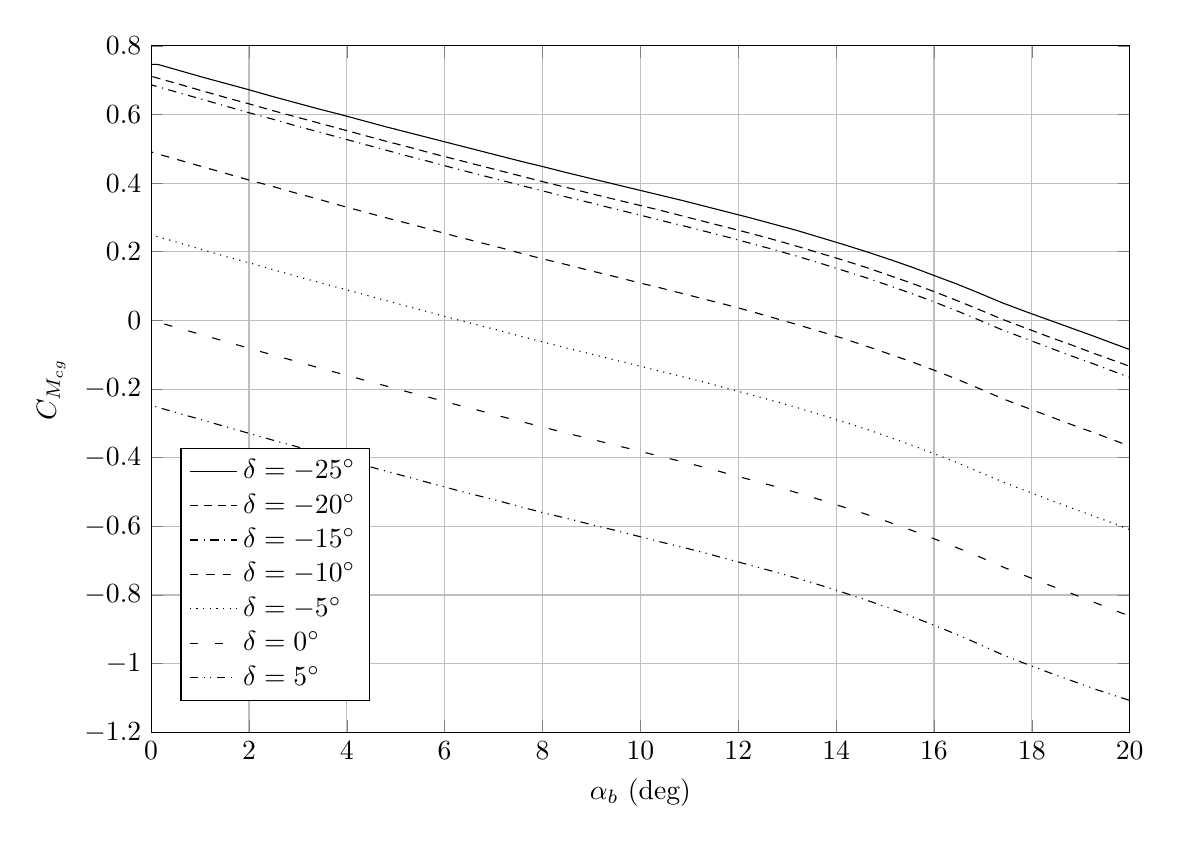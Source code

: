 %Comparison of CD estimation
\begin{tikzpicture}

\begin{axis}[
width=14.01cm,
height=10.3cm,
scaled ticks=false, tick label style={/pgf/number format/fixed},
xmin=0,
xmax=20,
xlabel={$\alpha_{b}$ (deg)},
xmajorgrids,
ymin=-1.2,
ymax=0.8,
ylabel={$C_{M_{cg}}$},
ymajorgrids,
legend style={at={(0.03,0.23)},anchor=west,draw=black,fill=white,legend cell align=left},
legend entries = {$\delta = -25^{\circ}$\\$\delta = -20^{\circ}$\\$\delta = -15^{\circ}$\\$\delta = -10^{\circ}$\\$\delta = -5^{\circ}$\\$\delta = 0^{\circ}$\\$\delta = 5^{\circ}$\\}
]

\addplot [
color=black,
solid
]
table[row sep=crcr]{
-5.0	0.652\\
-4.533	0.661\\
-4.067	0.67\\
-3.6	0.679\\
-3.133	0.688\\
-2.667	0.697\\
-2.2	0.707\\
-1.733	0.716\\
-1.267	0.726\\
-0.8	0.735\\
-0.333	0.745\\
0.133	0.746\\
0.6	0.727\\
1.067	0.708\\
1.533	0.69\\
2.0	0.672\\
2.467	0.653\\
2.933	0.635\\
3.4	0.617\\
3.867	0.6\\
4.333	0.582\\
4.8	0.564\\
5.267	0.547\\
5.733	0.53\\
6.2	0.513\\
6.667	0.496\\
7.133	0.479\\
7.6	0.462\\
8.067	0.446\\
8.533	0.429\\
9.0	0.413\\
9.467	0.397\\
9.933	0.381\\
10.4	0.365\\
10.867	0.349\\
11.333	0.332\\
11.8	0.315\\
12.267	0.298\\
12.733	0.28\\
13.2	0.262\\
13.667	0.242\\
14.133	0.222\\
14.6	0.201\\
15.067	0.179\\
15.533	0.156\\
16.0	0.131\\
16.467	0.106\\
16.933	0.079\\
17.4	0.051\\
17.867	0.026\\
18.333	0.002\\
18.8	-0.022\\
19.267	-0.046\\
19.733	-0.071\\
20.2	-0.095\\
20.667	-0.118\\
21.133	-0.142\\
21.6	-0.165\\
22.067	-0.188\\
22.533	-0.21\\
23.0	0.0\\
};

\addplot [
color=black,
densely dashed
]
table[row sep=crcr]{
-5.0	0.655\\
-4.533	0.664\\
-4.067	0.673\\
-3.6	0.682\\
-3.133	0.691\\
-2.667	0.7\\
-2.2	0.709\\
-1.733	0.719\\
-1.267	0.728\\
-0.8	0.738\\
-0.333	0.725\\
0.133	0.706\\
0.6	0.687\\
1.067	0.668\\
1.533	0.649\\
2.0	0.631\\
2.467	0.612\\
2.933	0.594\\
3.4	0.576\\
3.867	0.558\\
4.333	0.54\\
4.8	0.522\\
5.267	0.505\\
5.733	0.487\\
6.2	0.47\\
6.667	0.453\\
7.133	0.436\\
7.6	0.419\\
8.067	0.402\\
8.533	0.386\\
9.0	0.369\\
9.467	0.353\\
9.933	0.337\\
10.4	0.321\\
10.867	0.304\\
11.333	0.287\\
11.8	0.27\\
12.267	0.253\\
12.733	0.235\\
13.2	0.216\\
13.667	0.196\\
14.133	0.176\\
14.6	0.155\\
15.067	0.132\\
15.533	0.109\\
16.0	0.084\\
16.467	0.058\\
16.933	0.031\\
17.4	0.003\\
17.867	-0.022\\
18.333	-0.047\\
18.8	-0.071\\
19.267	-0.096\\
19.733	-0.12\\
20.2	-0.144\\
20.667	-0.168\\
21.133	-0.192\\
21.6	-0.215\\
22.067	-0.239\\
22.533	-0.261\\
23.0	0.0\\
};

\addplot [
color=black,
dashdotted
]
table[row sep=crcr]{
-5.0	0.656\\
-4.533	0.665\\
-4.067	0.674\\
-3.6	0.683\\
-3.133	0.692\\
-2.667	0.701\\
-2.2	0.711\\
-1.733	0.72\\
-1.267	0.73\\
-0.8	0.72\\
-0.333	0.7\\
0.133	0.681\\
0.6	0.662\\
1.067	0.643\\
1.533	0.624\\
2.0	0.605\\
2.467	0.587\\
2.933	0.568\\
3.4	0.55\\
3.867	0.532\\
4.333	0.514\\
4.8	0.496\\
5.267	0.478\\
5.733	0.461\\
6.2	0.443\\
6.667	0.426\\
7.133	0.409\\
7.6	0.392\\
8.067	0.375\\
8.533	0.358\\
9.0	0.342\\
9.467	0.325\\
9.933	0.309\\
10.4	0.292\\
10.867	0.276\\
11.333	0.259\\
11.8	0.242\\
12.267	0.224\\
12.733	0.206\\
13.2	0.187\\
13.667	0.167\\
14.133	0.146\\
14.6	0.125\\
15.067	0.102\\
15.533	0.079\\
16.0	0.054\\
16.467	0.028\\
16.933	5.014E-4\\
17.4	-0.028\\
17.867	-0.053\\
18.333	-0.078\\
18.8	-0.103\\
19.267	-0.127\\
19.733	-0.152\\
20.2	-0.176\\
20.667	-0.201\\
21.133	-0.225\\
21.6	-0.248\\
22.067	-0.271\\
22.533	-0.294\\
23.0	0.0\\
};

\addplot [
color=black,
dashed
]
table[row sep=crcr]{
-5.0	0.656\\
-4.533	0.665\\
-4.067	0.674\\
-3.6	0.66\\
-3.133	0.632\\
-2.667	0.604\\
-2.2	0.583\\
-1.733	0.563\\
-1.267	0.544\\
-0.8	0.524\\
-0.333	0.505\\
0.133	0.485\\
0.6	0.466\\
1.067	0.447\\
1.533	0.428\\
2.0	0.409\\
2.467	0.391\\
2.933	0.372\\
3.4	0.354\\
3.867	0.335\\
4.333	0.317\\
4.8	0.299\\
5.267	0.282\\
5.733	0.264\\
6.2	0.246\\
6.667	0.229\\
7.133	0.212\\
7.6	0.194\\
8.067	0.177\\
8.533	0.161\\
9.0	0.144\\
9.467	0.128\\
9.933	0.111\\
10.4	0.095\\
10.867	0.078\\
11.333	0.061\\
11.8	0.044\\
12.267	0.026\\
12.733	0.007\\
13.2	-0.012\\
13.667	-0.032\\
14.133	-0.052\\
14.6	-0.074\\
15.067	-0.097\\
15.533	-0.12\\
16.0	-0.145\\
16.467	-0.171\\
16.933	-0.199\\
17.4	-0.228\\
17.867	-0.253\\
18.333	-0.278\\
18.8	-0.303\\
19.267	-0.327\\
19.733	-0.352\\
20.2	-0.377\\
20.667	-0.401\\
21.133	-0.425\\
21.6	-0.449\\
22.067	-0.472\\
22.533	-0.495\\
23.0	0.0\\
};

\addplot [
color=black,
dotted
]
table[row sep=crcr]{
-5.0	0.504\\
-4.533	0.476\\
-4.067	0.447\\
-3.6	0.419\\
-3.133	0.391\\
-2.667	0.363\\
-2.2	0.342\\
-1.733	0.322\\
-1.267	0.302\\
-0.8	0.283\\
-0.333	0.263\\
0.133	0.244\\
0.6	0.225\\
1.067	0.205\\
1.533	0.186\\
2.0	0.168\\
2.467	0.149\\
2.933	0.13\\
3.4	0.112\\
3.867	0.094\\
4.333	0.076\\
4.8	0.058\\
5.267	0.04\\
5.733	0.022\\
6.2	0.004\\
6.667	-0.013\\
7.133	-0.03\\
7.6	-0.048\\
8.067	-0.065\\
8.533	-0.082\\
9.0	-0.098\\
9.467	-0.115\\
9.933	-0.131\\
10.4	-0.148\\
10.867	-0.164\\
11.333	-0.181\\
11.8	-0.199\\
12.267	-0.217\\
12.733	-0.235\\
13.2	-0.254\\
13.667	-0.274\\
14.133	-0.295\\
14.6	-0.316\\
15.067	-0.339\\
15.533	-0.363\\
16.0	-0.388\\
16.467	-0.414\\
16.933	-0.442\\
17.4	-0.47\\
17.867	-0.496\\
18.333	-0.521\\
18.8	-0.546\\
19.267	-0.57\\
19.733	-0.595\\
20.2	-0.62\\
20.667	-0.645\\
21.133	-0.669\\
21.6	-0.694\\
22.067	-0.718\\
22.533	-0.742\\
23.0	0.0\\
};

\addplot [
color=black,
loosely dashed
]
table[row sep=crcr]{
-5.0	0.255\\
-4.533	0.227\\
-4.067	0.198\\
-3.6	0.17\\
-3.133	0.142\\
-2.667	0.114\\
-2.2	0.093\\
-1.733	0.073\\
-1.267	0.053\\
-0.8	0.034\\
-0.333	0.014\\
0.133	-0.005\\
0.6	-0.024\\
1.067	-0.043\\
1.533	-0.062\\
2.0	-0.081\\
2.467	-0.1\\
2.933	-0.118\\
3.4	-0.137\\
3.867	-0.155\\
4.333	-0.173\\
4.8	-0.191\\
5.267	-0.209\\
5.733	-0.226\\
6.2	-0.244\\
6.667	-0.261\\
7.133	-0.279\\
7.6	-0.296\\
8.067	-0.313\\
8.533	-0.33\\
9.0	-0.346\\
9.467	-0.363\\
9.933	-0.379\\
10.4	-0.396\\
10.867	-0.412\\
11.333	-0.429\\
11.8	-0.447\\
12.267	-0.465\\
12.733	-0.483\\
13.2	-0.502\\
13.667	-0.522\\
14.133	-0.543\\
14.6	-0.564\\
15.067	-0.587\\
15.533	-0.611\\
16.0	-0.636\\
16.467	-0.662\\
16.933	-0.689\\
17.4	-0.718\\
17.867	-0.744\\
18.333	-0.77\\
18.8	-0.795\\
19.267	-0.821\\
19.733	-0.847\\
20.2	-0.872\\
20.667	-0.897\\
21.133	-0.921\\
21.6	-0.944\\
22.067	-0.967\\
22.533	-0.987\\
23.0	0.0\\
};

\addplot [
color=black,
dashdotdotted
]
table[row sep=crcr]{
-5.0	0.007\\
-4.533	-0.021\\
-4.067	-0.05\\
-3.6	-0.078\\
-3.133	-0.106\\
-2.667	-0.134\\
-2.2	-0.155\\
-1.733	-0.175\\
-1.267	-0.195\\
-0.8	-0.214\\
-0.333	-0.234\\
0.133	-0.253\\
0.6	-0.272\\
1.067	-0.291\\
1.533	-0.31\\
2.0	-0.329\\
2.467	-0.348\\
2.933	-0.366\\
3.4	-0.385\\
3.867	-0.403\\
4.333	-0.421\\
4.8	-0.439\\
5.267	-0.457\\
5.733	-0.475\\
6.2	-0.493\\
6.667	-0.51\\
7.133	-0.527\\
7.6	-0.545\\
8.067	-0.562\\
8.533	-0.578\\
9.0	-0.595\\
9.467	-0.611\\
9.933	-0.628\\
10.4	-0.645\\
10.867	-0.661\\
11.333	-0.678\\
11.8	-0.696\\
12.267	-0.714\\
12.733	-0.732\\
13.2	-0.751\\
13.667	-0.771\\
14.133	-0.792\\
14.6	-0.814\\
15.067	-0.837\\
15.533	-0.862\\
16.0	-0.888\\
16.467	-0.915\\
16.933	-0.944\\
17.4	-0.974\\
17.867	-1.0\\
18.333	-1.025\\
18.8	-1.049\\
19.267	-1.073\\
19.733	-1.095\\
20.2	-1.116\\
20.667	-1.135\\
21.133	-1.151\\
21.6	-1.166\\
22.067	-1.176\\
22.533	-1.183\\
23.0	0.0\\
};
\end{axis}
\end{tikzpicture}%
